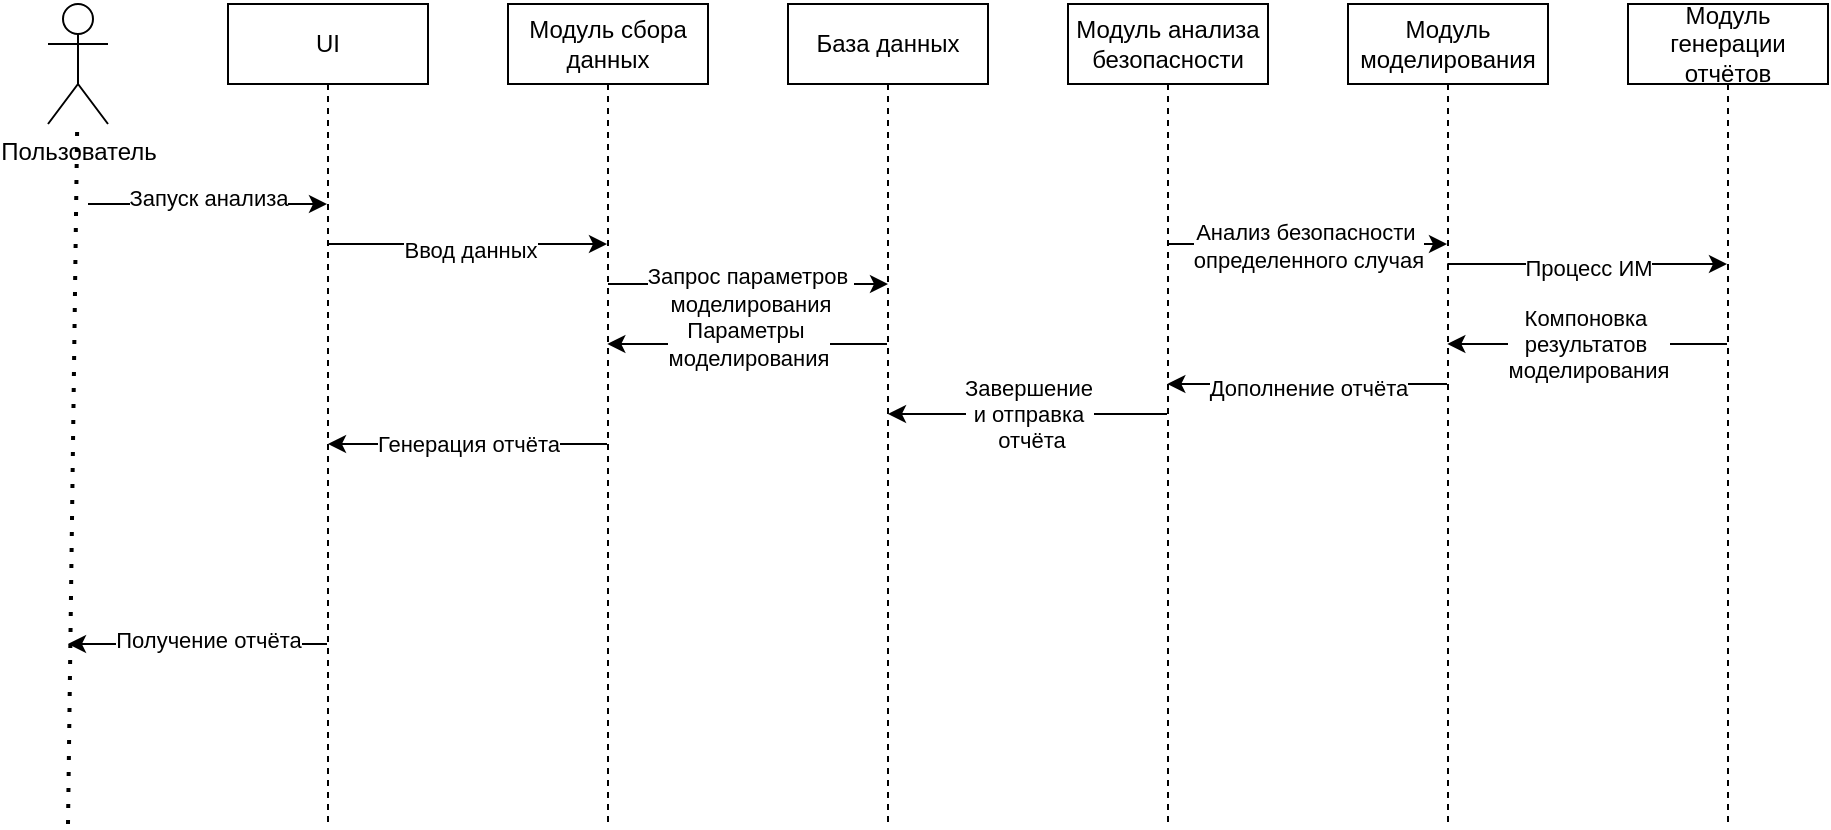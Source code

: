 <mxfile version="25.0.1">
  <diagram name="Page-1" id="2YBvvXClWsGukQMizWep">
    <mxGraphModel dx="757" dy="571" grid="1" gridSize="10" guides="1" tooltips="1" connect="1" arrows="1" fold="1" page="1" pageScale="1" pageWidth="850" pageHeight="1100" math="0" shadow="0">
      <root>
        <mxCell id="0" />
        <mxCell id="1" parent="0" />
        <mxCell id="aM9ryv3xv72pqoxQDRHE-5" value="UI" style="shape=umlLifeline;perimeter=lifelinePerimeter;whiteSpace=wrap;html=1;container=0;dropTarget=0;collapsible=0;recursiveResize=0;outlineConnect=0;portConstraint=eastwest;newEdgeStyle={&quot;edgeStyle&quot;:&quot;elbowEdgeStyle&quot;,&quot;elbow&quot;:&quot;vertical&quot;,&quot;curved&quot;:0,&quot;rounded&quot;:0};" parent="1" vertex="1">
          <mxGeometry x="140" y="30" width="100" height="410" as="geometry" />
        </mxCell>
        <mxCell id="XOlSw157QbwrD0frakks-1" value="Пользователь&lt;div&gt;&lt;br&gt;&lt;/div&gt;" style="shape=umlActor;verticalLabelPosition=bottom;verticalAlign=top;html=1;outlineConnect=0;" vertex="1" parent="1">
          <mxGeometry x="50" y="30" width="30" height="60" as="geometry" />
        </mxCell>
        <mxCell id="XOlSw157QbwrD0frakks-3" value="" style="endArrow=none;dashed=1;html=1;dashPattern=1 3;strokeWidth=2;rounded=0;" edge="1" parent="1" target="XOlSw157QbwrD0frakks-1">
          <mxGeometry width="50" height="50" relative="1" as="geometry">
            <mxPoint x="60" y="440" as="sourcePoint" />
            <mxPoint x="180" y="160" as="targetPoint" />
          </mxGeometry>
        </mxCell>
        <mxCell id="XOlSw157QbwrD0frakks-4" value="Модуль сбора данных" style="shape=umlLifeline;perimeter=lifelinePerimeter;whiteSpace=wrap;html=1;container=0;dropTarget=0;collapsible=0;recursiveResize=0;outlineConnect=0;portConstraint=eastwest;newEdgeStyle={&quot;edgeStyle&quot;:&quot;elbowEdgeStyle&quot;,&quot;elbow&quot;:&quot;vertical&quot;,&quot;curved&quot;:0,&quot;rounded&quot;:0};" vertex="1" parent="1">
          <mxGeometry x="280" y="30" width="100" height="410" as="geometry" />
        </mxCell>
        <mxCell id="XOlSw157QbwrD0frakks-5" value="База данных" style="shape=umlLifeline;perimeter=lifelinePerimeter;whiteSpace=wrap;html=1;container=0;dropTarget=0;collapsible=0;recursiveResize=0;outlineConnect=0;portConstraint=eastwest;newEdgeStyle={&quot;edgeStyle&quot;:&quot;elbowEdgeStyle&quot;,&quot;elbow&quot;:&quot;vertical&quot;,&quot;curved&quot;:0,&quot;rounded&quot;:0};" vertex="1" parent="1">
          <mxGeometry x="420" y="30" width="100" height="410" as="geometry" />
        </mxCell>
        <mxCell id="XOlSw157QbwrD0frakks-6" value="Модуль анализа безопасности" style="shape=umlLifeline;perimeter=lifelinePerimeter;whiteSpace=wrap;html=1;container=0;dropTarget=0;collapsible=0;recursiveResize=0;outlineConnect=0;portConstraint=eastwest;newEdgeStyle={&quot;edgeStyle&quot;:&quot;elbowEdgeStyle&quot;,&quot;elbow&quot;:&quot;vertical&quot;,&quot;curved&quot;:0,&quot;rounded&quot;:0};" vertex="1" parent="1">
          <mxGeometry x="560" y="30" width="100" height="410" as="geometry" />
        </mxCell>
        <mxCell id="XOlSw157QbwrD0frakks-7" value="Модуль моделирования" style="shape=umlLifeline;perimeter=lifelinePerimeter;whiteSpace=wrap;html=1;container=0;dropTarget=0;collapsible=0;recursiveResize=0;outlineConnect=0;portConstraint=eastwest;newEdgeStyle={&quot;edgeStyle&quot;:&quot;elbowEdgeStyle&quot;,&quot;elbow&quot;:&quot;vertical&quot;,&quot;curved&quot;:0,&quot;rounded&quot;:0};" vertex="1" parent="1">
          <mxGeometry x="700" y="30" width="100" height="410" as="geometry" />
        </mxCell>
        <mxCell id="XOlSw157QbwrD0frakks-9" value="Модуль генерации отчётов" style="shape=umlLifeline;perimeter=lifelinePerimeter;whiteSpace=wrap;html=1;container=0;dropTarget=0;collapsible=0;recursiveResize=0;outlineConnect=0;portConstraint=eastwest;newEdgeStyle={&quot;edgeStyle&quot;:&quot;elbowEdgeStyle&quot;,&quot;elbow&quot;:&quot;vertical&quot;,&quot;curved&quot;:0,&quot;rounded&quot;:0};" vertex="1" parent="1">
          <mxGeometry x="840" y="30" width="100" height="410" as="geometry" />
        </mxCell>
        <mxCell id="XOlSw157QbwrD0frakks-10" value="" style="endArrow=classic;html=1;rounded=0;" edge="1" parent="1" target="aM9ryv3xv72pqoxQDRHE-5">
          <mxGeometry width="50" height="50" relative="1" as="geometry">
            <mxPoint x="70" y="130" as="sourcePoint" />
            <mxPoint x="500" y="260" as="targetPoint" />
          </mxGeometry>
        </mxCell>
        <mxCell id="XOlSw157QbwrD0frakks-11" value="Запуск анализа" style="edgeLabel;html=1;align=center;verticalAlign=middle;resizable=0;points=[];" vertex="1" connectable="0" parent="XOlSw157QbwrD0frakks-10">
          <mxGeometry x="-0.233" y="2" relative="1" as="geometry">
            <mxPoint x="14" y="-1" as="offset" />
          </mxGeometry>
        </mxCell>
        <mxCell id="XOlSw157QbwrD0frakks-12" value="" style="endArrow=classic;html=1;rounded=0;" edge="1" parent="1">
          <mxGeometry width="50" height="50" relative="1" as="geometry">
            <mxPoint x="189.667" y="150" as="sourcePoint" />
            <mxPoint x="329.5" y="150" as="targetPoint" />
            <Array as="points">
              <mxPoint x="260" y="150" />
            </Array>
          </mxGeometry>
        </mxCell>
        <mxCell id="XOlSw157QbwrD0frakks-13" value="Ввод данных" style="edgeLabel;html=1;align=center;verticalAlign=middle;resizable=0;points=[];" vertex="1" connectable="0" parent="XOlSw157QbwrD0frakks-12">
          <mxGeometry x="-0.256" y="-2" relative="1" as="geometry">
            <mxPoint x="19" y="1" as="offset" />
          </mxGeometry>
        </mxCell>
        <mxCell id="XOlSw157QbwrD0frakks-14" value="" style="endArrow=classic;html=1;rounded=0;" edge="1" parent="1">
          <mxGeometry width="50" height="50" relative="1" as="geometry">
            <mxPoint x="330" y="170" as="sourcePoint" />
            <mxPoint x="470" y="170" as="targetPoint" />
            <Array as="points">
              <mxPoint x="400" y="170" />
            </Array>
          </mxGeometry>
        </mxCell>
        <mxCell id="XOlSw157QbwrD0frakks-15" value="Запрос параметров&amp;nbsp;&lt;div&gt;моделирования&lt;/div&gt;" style="edgeLabel;html=1;align=center;verticalAlign=middle;resizable=0;points=[];" vertex="1" connectable="0" parent="XOlSw157QbwrD0frakks-14">
          <mxGeometry x="-0.256" y="-2" relative="1" as="geometry">
            <mxPoint x="19" y="1" as="offset" />
          </mxGeometry>
        </mxCell>
        <mxCell id="XOlSw157QbwrD0frakks-18" value="" style="endArrow=classic;html=1;rounded=0;" edge="1" parent="1">
          <mxGeometry width="50" height="50" relative="1" as="geometry">
            <mxPoint x="469.5" y="200" as="sourcePoint" />
            <mxPoint x="329.667" y="200" as="targetPoint" />
            <Array as="points">
              <mxPoint x="400.33" y="200" />
            </Array>
          </mxGeometry>
        </mxCell>
        <mxCell id="XOlSw157QbwrD0frakks-19" value="Параметры&amp;nbsp;&lt;div&gt;моделирования&lt;/div&gt;" style="edgeLabel;html=1;align=center;verticalAlign=middle;resizable=0;points=[];" vertex="1" connectable="0" parent="XOlSw157QbwrD0frakks-18">
          <mxGeometry x="-0.256" y="-2" relative="1" as="geometry">
            <mxPoint x="-18" y="2" as="offset" />
          </mxGeometry>
        </mxCell>
        <mxCell id="XOlSw157QbwrD0frakks-20" value="" style="endArrow=classic;html=1;rounded=0;" edge="1" parent="1">
          <mxGeometry width="50" height="50" relative="1" as="geometry">
            <mxPoint x="609.667" y="150" as="sourcePoint" />
            <mxPoint x="749.5" y="150" as="targetPoint" />
          </mxGeometry>
        </mxCell>
        <mxCell id="XOlSw157QbwrD0frakks-21" value="Анализ безопасности&amp;nbsp;&lt;div&gt;определенного случая&lt;/div&gt;" style="edgeLabel;html=1;align=center;verticalAlign=middle;resizable=0;points=[];" vertex="1" connectable="0" parent="XOlSw157QbwrD0frakks-20">
          <mxGeometry x="0.149" y="-1" relative="1" as="geometry">
            <mxPoint x="-10" as="offset" />
          </mxGeometry>
        </mxCell>
        <mxCell id="XOlSw157QbwrD0frakks-22" value="" style="endArrow=classic;html=1;rounded=0;" edge="1" parent="1">
          <mxGeometry width="50" height="50" relative="1" as="geometry">
            <mxPoint x="749.667" y="160" as="sourcePoint" />
            <mxPoint x="889.5" y="160" as="targetPoint" />
          </mxGeometry>
        </mxCell>
        <mxCell id="XOlSw157QbwrD0frakks-23" value="Процесс ИМ" style="edgeLabel;html=1;align=center;verticalAlign=middle;resizable=0;points=[];" vertex="1" connectable="0" parent="XOlSw157QbwrD0frakks-22">
          <mxGeometry x="-0.352" y="-2" relative="1" as="geometry">
            <mxPoint x="25" as="offset" />
          </mxGeometry>
        </mxCell>
        <mxCell id="XOlSw157QbwrD0frakks-24" value="" style="endArrow=classic;html=1;rounded=0;" edge="1" parent="1">
          <mxGeometry width="50" height="50" relative="1" as="geometry">
            <mxPoint x="889.5" y="200" as="sourcePoint" />
            <mxPoint x="749.667" y="200" as="targetPoint" />
            <Array as="points">
              <mxPoint x="810" y="200" />
            </Array>
          </mxGeometry>
        </mxCell>
        <mxCell id="XOlSw157QbwrD0frakks-25" value="Компоновка&amp;nbsp;&lt;div&gt;результатов&amp;nbsp;&lt;/div&gt;&lt;div&gt;моделирования&lt;/div&gt;" style="edgeLabel;html=1;align=center;verticalAlign=middle;resizable=0;points=[];" vertex="1" connectable="0" parent="XOlSw157QbwrD0frakks-24">
          <mxGeometry x="0.161" y="-1" relative="1" as="geometry">
            <mxPoint x="11" y="1" as="offset" />
          </mxGeometry>
        </mxCell>
        <mxCell id="XOlSw157QbwrD0frakks-26" value="" style="endArrow=classic;html=1;rounded=0;" edge="1" parent="1">
          <mxGeometry width="50" height="50" relative="1" as="geometry">
            <mxPoint x="749.5" y="220" as="sourcePoint" />
            <mxPoint x="609.667" y="220" as="targetPoint" />
          </mxGeometry>
        </mxCell>
        <mxCell id="XOlSw157QbwrD0frakks-27" value="Дополнение отчёта" style="edgeLabel;html=1;align=center;verticalAlign=middle;resizable=0;points=[];" vertex="1" connectable="0" parent="XOlSw157QbwrD0frakks-26">
          <mxGeometry x="0.447" y="2" relative="1" as="geometry">
            <mxPoint x="31" as="offset" />
          </mxGeometry>
        </mxCell>
        <mxCell id="XOlSw157QbwrD0frakks-28" value="" style="endArrow=classic;html=1;rounded=0;" edge="1" parent="1" source="XOlSw157QbwrD0frakks-6" target="XOlSw157QbwrD0frakks-5">
          <mxGeometry width="50" height="50" relative="1" as="geometry">
            <mxPoint x="540" y="190" as="sourcePoint" />
            <mxPoint x="590" y="140" as="targetPoint" />
          </mxGeometry>
        </mxCell>
        <mxCell id="XOlSw157QbwrD0frakks-29" value="Завершение&lt;div&gt;и отправка&lt;/div&gt;&lt;div&gt;&amp;nbsp;отчёта&lt;/div&gt;" style="edgeLabel;html=1;align=center;verticalAlign=middle;resizable=0;points=[];" vertex="1" connectable="0" parent="XOlSw157QbwrD0frakks-28">
          <mxGeometry x="0.328" relative="1" as="geometry">
            <mxPoint x="23" as="offset" />
          </mxGeometry>
        </mxCell>
        <mxCell id="XOlSw157QbwrD0frakks-30" value="" style="endArrow=classic;html=1;rounded=0;" edge="1" parent="1" source="XOlSw157QbwrD0frakks-4" target="aM9ryv3xv72pqoxQDRHE-5">
          <mxGeometry width="50" height="50" relative="1" as="geometry">
            <mxPoint x="420" y="220" as="sourcePoint" />
            <mxPoint x="470" y="170" as="targetPoint" />
            <Array as="points">
              <mxPoint x="320" y="250" />
            </Array>
          </mxGeometry>
        </mxCell>
        <mxCell id="XOlSw157QbwrD0frakks-31" value="Генерация отчёта" style="edgeLabel;html=1;align=center;verticalAlign=middle;resizable=0;points=[];" vertex="1" connectable="0" parent="XOlSw157QbwrD0frakks-30">
          <mxGeometry x="0.352" y="-2" relative="1" as="geometry">
            <mxPoint x="25" y="2" as="offset" />
          </mxGeometry>
        </mxCell>
        <mxCell id="XOlSw157QbwrD0frakks-32" value="" style="endArrow=classic;html=1;rounded=0;" edge="1" parent="1" source="aM9ryv3xv72pqoxQDRHE-5">
          <mxGeometry width="50" height="50" relative="1" as="geometry">
            <mxPoint x="420" y="220" as="sourcePoint" />
            <mxPoint x="60" y="350" as="targetPoint" />
          </mxGeometry>
        </mxCell>
        <mxCell id="XOlSw157QbwrD0frakks-33" value="Получение отчёта" style="edgeLabel;html=1;align=center;verticalAlign=middle;resizable=0;points=[];" vertex="1" connectable="0" parent="XOlSw157QbwrD0frakks-32">
          <mxGeometry x="0.472" y="-2" relative="1" as="geometry">
            <mxPoint x="36" as="offset" />
          </mxGeometry>
        </mxCell>
      </root>
    </mxGraphModel>
  </diagram>
</mxfile>
